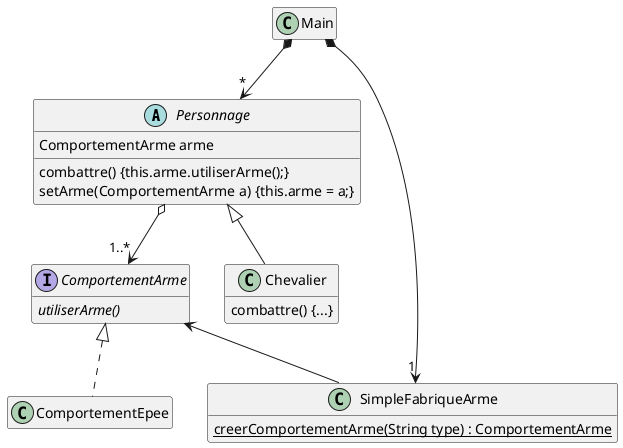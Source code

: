 @startuml

'-----------------------------------
' UML concepts illustrated
' JMB 2014
'-----------------------------------

'hide circle
hide empty members
hide empty methods


abstract class Personnage {
ComportementArme arme
combattre() {this.arme.utiliserArme();}
setArme(ComportementArme a) {this.arme = a;}
}
class ComportementEpee {
}
interface ComportementArme{
{abstract} utiliserArme()
}
class Chevalier {
combattre() {...}
}

class SimpleFabriqueArme {
	{static} creerComportementArme(String type) : ComportementArme
}

Main *--> "1" SimpleFabriqueArme
Main *--> "*" Personnage

Personnage <|-- Chevalier
Personnage o--> "1..*" ComportementArme

ComportementArme <|.. ComportementEpee
ComportementArme <-- SimpleFabriqueArme


@enduml
